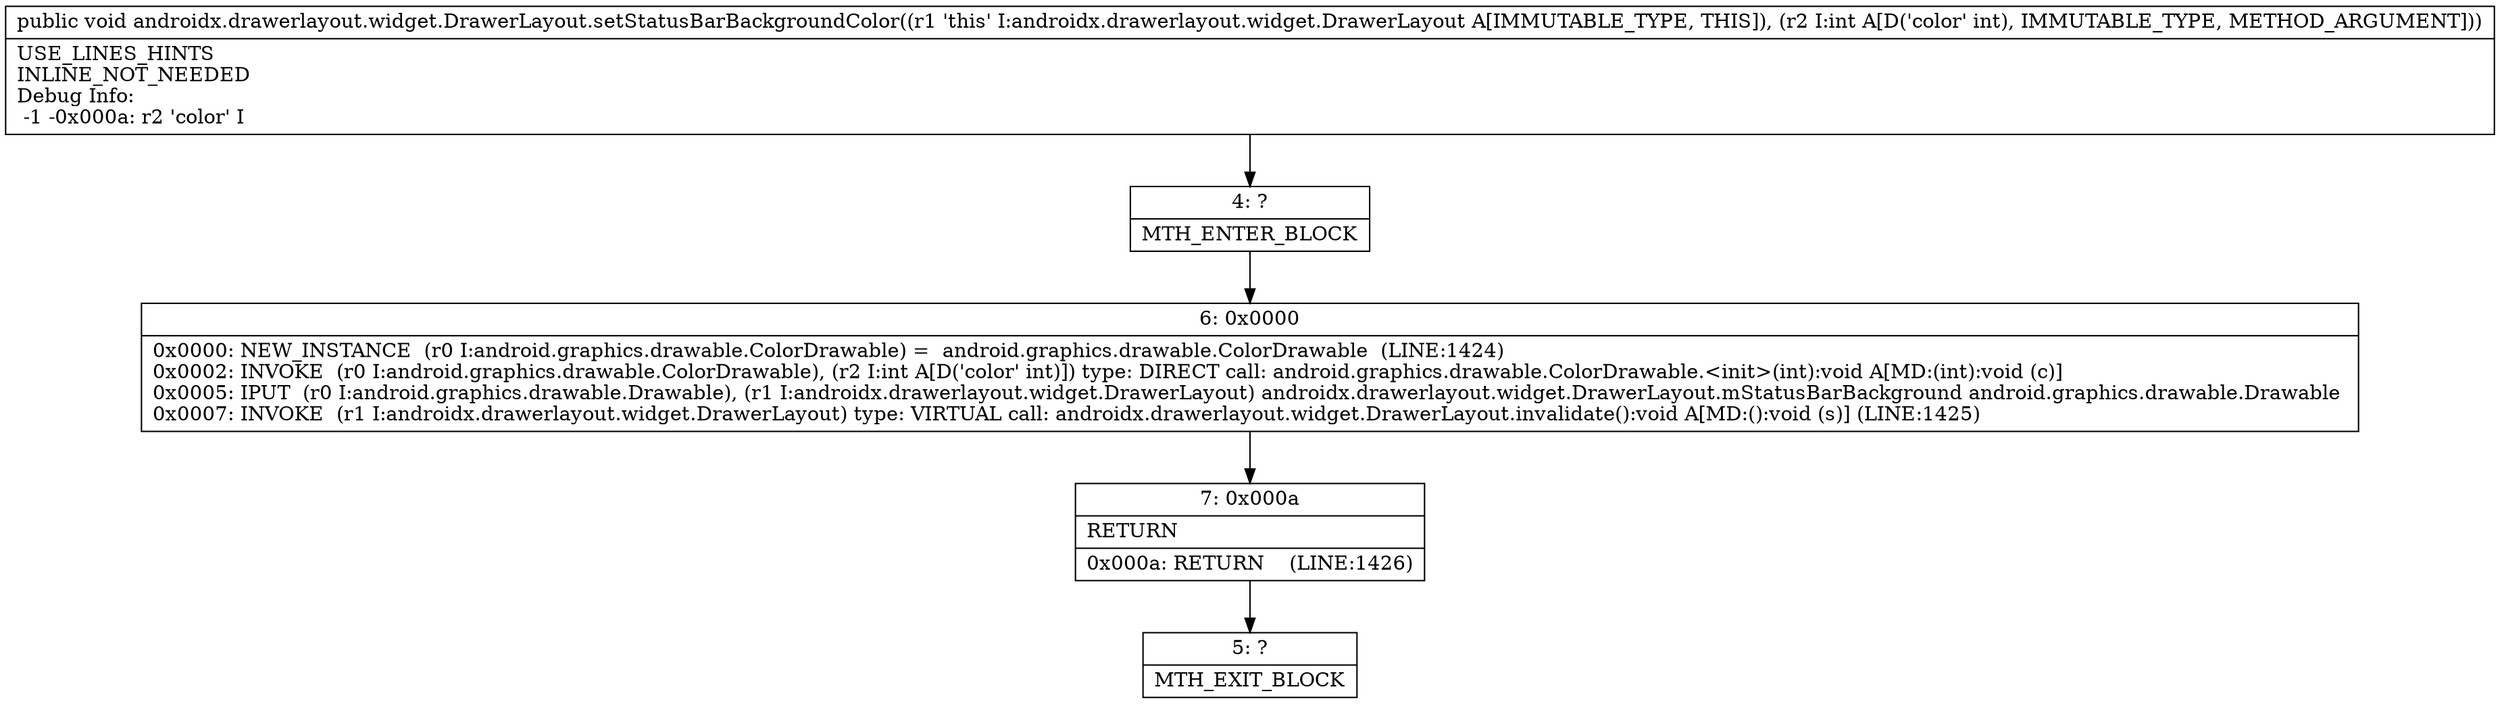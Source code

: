 digraph "CFG forandroidx.drawerlayout.widget.DrawerLayout.setStatusBarBackgroundColor(I)V" {
Node_4 [shape=record,label="{4\:\ ?|MTH_ENTER_BLOCK\l}"];
Node_6 [shape=record,label="{6\:\ 0x0000|0x0000: NEW_INSTANCE  (r0 I:android.graphics.drawable.ColorDrawable) =  android.graphics.drawable.ColorDrawable  (LINE:1424)\l0x0002: INVOKE  (r0 I:android.graphics.drawable.ColorDrawable), (r2 I:int A[D('color' int)]) type: DIRECT call: android.graphics.drawable.ColorDrawable.\<init\>(int):void A[MD:(int):void (c)]\l0x0005: IPUT  (r0 I:android.graphics.drawable.Drawable), (r1 I:androidx.drawerlayout.widget.DrawerLayout) androidx.drawerlayout.widget.DrawerLayout.mStatusBarBackground android.graphics.drawable.Drawable \l0x0007: INVOKE  (r1 I:androidx.drawerlayout.widget.DrawerLayout) type: VIRTUAL call: androidx.drawerlayout.widget.DrawerLayout.invalidate():void A[MD:():void (s)] (LINE:1425)\l}"];
Node_7 [shape=record,label="{7\:\ 0x000a|RETURN\l|0x000a: RETURN    (LINE:1426)\l}"];
Node_5 [shape=record,label="{5\:\ ?|MTH_EXIT_BLOCK\l}"];
MethodNode[shape=record,label="{public void androidx.drawerlayout.widget.DrawerLayout.setStatusBarBackgroundColor((r1 'this' I:androidx.drawerlayout.widget.DrawerLayout A[IMMUTABLE_TYPE, THIS]), (r2 I:int A[D('color' int), IMMUTABLE_TYPE, METHOD_ARGUMENT]))  | USE_LINES_HINTS\lINLINE_NOT_NEEDED\lDebug Info:\l  \-1 \-0x000a: r2 'color' I\l}"];
MethodNode -> Node_4;Node_4 -> Node_6;
Node_6 -> Node_7;
Node_7 -> Node_5;
}


